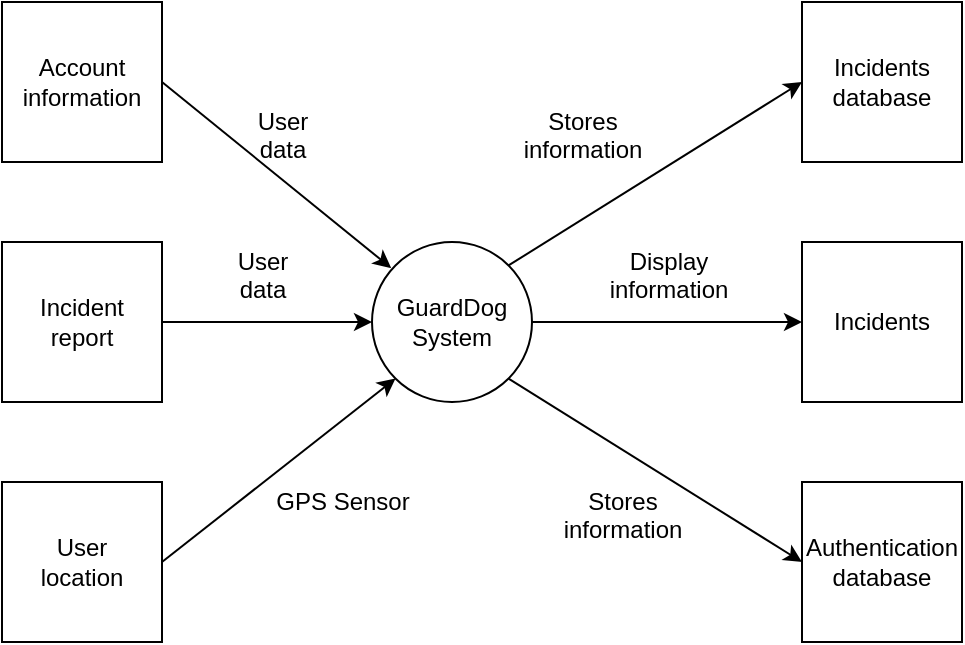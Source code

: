 <mxfile version="12.1.3" pages="1"><diagram id="b_EsBsZnotFHrhKd0vjC" name="Page-1"><mxGraphModel dx="853" dy="283" grid="1" gridSize="10" guides="1" tooltips="1" connect="1" arrows="1" fold="1" page="1" pageScale="1" pageWidth="850" pageHeight="1100" math="0" shadow="0"><root><mxCell id="0"/><mxCell id="1" parent="0"/><mxCell id="WQ_Uxu_E1uouL0koA8IC-1" value="GuardDog&lt;br&gt;System" style="ellipse;whiteSpace=wrap;html=1;aspect=fixed;" vertex="1" parent="1"><mxGeometry x="385" y="500" width="80" height="80" as="geometry"/></mxCell><mxCell id="WQ_Uxu_E1uouL0koA8IC-2" value="Incident &lt;br&gt;report" style="whiteSpace=wrap;html=1;aspect=fixed;" vertex="1" parent="1"><mxGeometry x="200" y="500" width="80" height="80" as="geometry"/></mxCell><mxCell id="WQ_Uxu_E1uouL0koA8IC-3" value="User &lt;br&gt;location" style="whiteSpace=wrap;html=1;aspect=fixed;" vertex="1" parent="1"><mxGeometry x="200" y="620" width="80" height="80" as="geometry"/></mxCell><mxCell id="WQ_Uxu_E1uouL0koA8IC-4" value="Incidents" style="whiteSpace=wrap;html=1;aspect=fixed;" vertex="1" parent="1"><mxGeometry x="600" y="500" width="80" height="80" as="geometry"/></mxCell><mxCell id="WQ_Uxu_E1uouL0koA8IC-6" value="" style="endArrow=classic;html=1;entryX=0;entryY=0.5;entryDx=0;entryDy=0;exitX=1;exitY=0.5;exitDx=0;exitDy=0;" edge="1" parent="1" source="WQ_Uxu_E1uouL0koA8IC-2" target="WQ_Uxu_E1uouL0koA8IC-1"><mxGeometry width="50" height="50" relative="1" as="geometry"><mxPoint x="280" y="470" as="sourcePoint"/><mxPoint x="389" y="523" as="targetPoint"/></mxGeometry></mxCell><mxCell id="WQ_Uxu_E1uouL0koA8IC-7" value="" style="endArrow=classic;html=1;entryX=0;entryY=1;entryDx=0;entryDy=0;exitX=1;exitY=0.5;exitDx=0;exitDy=0;" edge="1" parent="1" source="WQ_Uxu_E1uouL0koA8IC-3" target="WQ_Uxu_E1uouL0koA8IC-1"><mxGeometry width="50" height="50" relative="1" as="geometry"><mxPoint x="280" y="640" as="sourcePoint"/><mxPoint x="390" y="560" as="targetPoint"/></mxGeometry></mxCell><mxCell id="WQ_Uxu_E1uouL0koA8IC-8" value="GPS Sensor" style="text;html=1;resizable=0;points=[];autosize=1;align=center;verticalAlign=top;spacingTop=-4;" vertex="1" parent="1"><mxGeometry x="330" y="620" width="80" height="20" as="geometry"/></mxCell><mxCell id="WQ_Uxu_E1uouL0koA8IC-9" value="User&lt;br&gt;data" style="text;html=1;resizable=0;points=[];autosize=1;align=center;verticalAlign=top;spacingTop=-4;" vertex="1" parent="1"><mxGeometry x="310" y="500" width="40" height="30" as="geometry"/></mxCell><mxCell id="WQ_Uxu_E1uouL0koA8IC-12" value="" style="endArrow=classic;html=1;entryX=0;entryY=0.5;entryDx=0;entryDy=0;exitX=1;exitY=0.5;exitDx=0;exitDy=0;" edge="1" parent="1" source="WQ_Uxu_E1uouL0koA8IC-1" target="WQ_Uxu_E1uouL0koA8IC-4"><mxGeometry width="50" height="50" relative="1" as="geometry"><mxPoint x="456.5" y="481.5" as="sourcePoint"/><mxPoint x="573.216" y="409.784" as="targetPoint"/></mxGeometry></mxCell><mxCell id="WQ_Uxu_E1uouL0koA8IC-13" value="Display &lt;br&gt;information" style="text;html=1;resizable=0;points=[];autosize=1;align=center;verticalAlign=top;spacingTop=-4;" vertex="1" parent="1"><mxGeometry x="497.5" y="500" width="70" height="30" as="geometry"/></mxCell><mxCell id="WQ_Uxu_E1uouL0koA8IC-16" value="Account&lt;br&gt;information" style="whiteSpace=wrap;html=1;aspect=fixed;" vertex="1" parent="1"><mxGeometry x="200" y="380" width="80" height="80" as="geometry"/></mxCell><mxCell id="WQ_Uxu_E1uouL0koA8IC-17" value="" style="endArrow=classic;html=1;entryX=0.12;entryY=0.163;entryDx=0;entryDy=0;exitX=1;exitY=0.5;exitDx=0;exitDy=0;entryPerimeter=0;" edge="1" parent="1" source="WQ_Uxu_E1uouL0koA8IC-16" target="WQ_Uxu_E1uouL0koA8IC-1"><mxGeometry width="50" height="50" relative="1" as="geometry"><mxPoint x="320" y="440" as="sourcePoint"/><mxPoint x="425" y="450" as="targetPoint"/></mxGeometry></mxCell><mxCell id="WQ_Uxu_E1uouL0koA8IC-18" value="User&lt;br&gt;data" style="text;html=1;resizable=0;points=[];autosize=1;align=center;verticalAlign=top;spacingTop=-4;" vertex="1" parent="1"><mxGeometry x="320" y="430" width="40" height="30" as="geometry"/></mxCell><mxCell id="WQ_Uxu_E1uouL0koA8IC-19" value="" style="endArrow=classic;html=1;exitX=1;exitY=1;exitDx=0;exitDy=0;entryX=0;entryY=0.5;entryDx=0;entryDy=0;" edge="1" parent="1" source="WQ_Uxu_E1uouL0koA8IC-1" target="WQ_Uxu_E1uouL0koA8IC-21"><mxGeometry width="50" height="50" relative="1" as="geometry"><mxPoint x="465.0" y="599.5" as="sourcePoint"/><mxPoint x="560" y="630" as="targetPoint"/></mxGeometry></mxCell><mxCell id="WQ_Uxu_E1uouL0koA8IC-20" value="Stores&lt;br&gt;information" style="text;html=1;resizable=0;points=[];autosize=1;align=center;verticalAlign=top;spacingTop=-4;" vertex="1" parent="1"><mxGeometry x="475" y="620" width="70" height="30" as="geometry"/></mxCell><mxCell id="WQ_Uxu_E1uouL0koA8IC-21" value="Authentication database" style="whiteSpace=wrap;html=1;aspect=fixed;" vertex="1" parent="1"><mxGeometry x="600" y="620" width="80" height="80" as="geometry"/></mxCell><mxCell id="WQ_Uxu_E1uouL0koA8IC-23" value="Incidents&lt;br&gt;database" style="whiteSpace=wrap;html=1;aspect=fixed;" vertex="1" parent="1"><mxGeometry x="600" y="380" width="80" height="80" as="geometry"/></mxCell><mxCell id="WQ_Uxu_E1uouL0koA8IC-24" value="" style="endArrow=classic;html=1;entryX=0;entryY=0.5;entryDx=0;entryDy=0;exitX=1;exitY=0;exitDx=0;exitDy=0;" edge="1" parent="1" source="WQ_Uxu_E1uouL0koA8IC-1" target="WQ_Uxu_E1uouL0koA8IC-23"><mxGeometry width="50" height="50" relative="1" as="geometry"><mxPoint x="428.5" y="491" as="sourcePoint"/><mxPoint x="545.216" y="399.284" as="targetPoint"/></mxGeometry></mxCell><mxCell id="WQ_Uxu_E1uouL0koA8IC-25" value="Stores&lt;br&gt;information" style="text;html=1;resizable=0;points=[];autosize=1;align=center;verticalAlign=top;spacingTop=-4;" vertex="1" parent="1"><mxGeometry x="455" y="430" width="70" height="30" as="geometry"/></mxCell></root></mxGraphModel></diagram></mxfile>